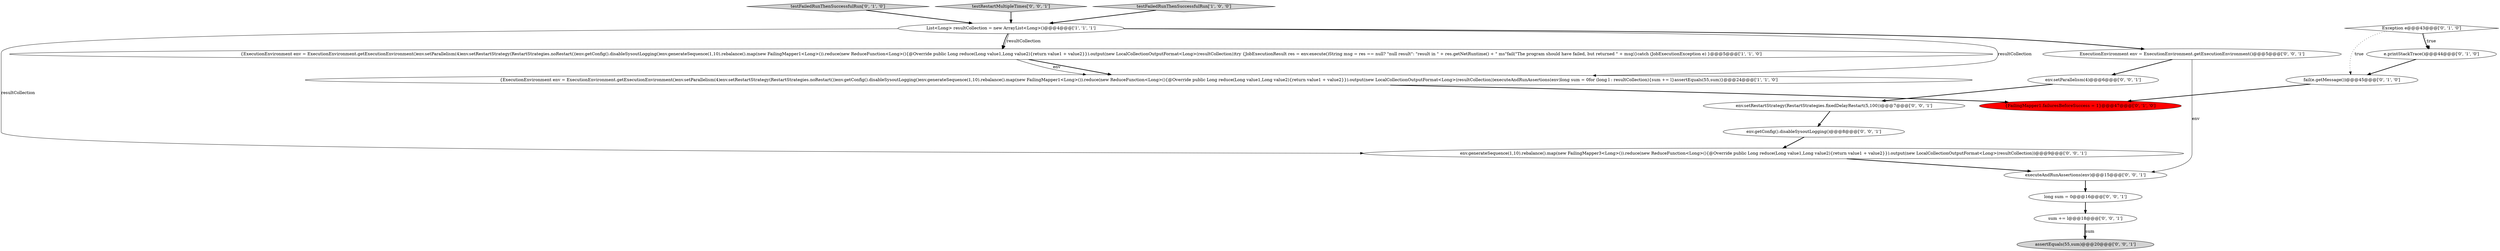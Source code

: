 digraph {
3 [style = filled, label = "{ExecutionEnvironment env = ExecutionEnvironment.getExecutionEnvironment()env.setParallelism(4)env.setRestartStrategy(RestartStrategies.noRestart())env.getConfig().disableSysoutLogging()env.generateSequence(1,10).rebalance().map(new FailingMapper1<Long>()).reduce(new ReduceFunction<Long>(){@Override public Long reduce(Long value1,Long value2){return value1 + value2}}).output(new LocalCollectionOutputFormat<Long>(resultCollection))executeAndRunAssertions(env)long sum = 0for (long l : resultCollection){sum += l}assertEquals(55,sum)}@@@24@@@['1', '1', '0']", fillcolor = white, shape = ellipse image = "AAA0AAABBB1BBB"];
14 [style = filled, label = "env.setParallelism(4)@@@6@@@['0', '0', '1']", fillcolor = white, shape = ellipse image = "AAA0AAABBB3BBB"];
11 [style = filled, label = "executeAndRunAssertions(env)@@@15@@@['0', '0', '1']", fillcolor = white, shape = ellipse image = "AAA0AAABBB3BBB"];
10 [style = filled, label = "env.setRestartStrategy(RestartStrategies.fixedDelayRestart(5,100))@@@7@@@['0', '0', '1']", fillcolor = white, shape = ellipse image = "AAA0AAABBB3BBB"];
9 [style = filled, label = "env.generateSequence(1,10).rebalance().map(new FailingMapper3<Long>()).reduce(new ReduceFunction<Long>(){@Override public Long reduce(Long value1,Long value2){return value1 + value2}}).output(new LocalCollectionOutputFormat<Long>(resultCollection))@@@9@@@['0', '0', '1']", fillcolor = white, shape = ellipse image = "AAA0AAABBB3BBB"];
8 [style = filled, label = "{FailingMapper1.failuresBeforeSuccess = 1}@@@47@@@['0', '1', '0']", fillcolor = red, shape = ellipse image = "AAA1AAABBB2BBB"];
0 [style = filled, label = "{ExecutionEnvironment env = ExecutionEnvironment.getExecutionEnvironment()env.setParallelism(4)env.setRestartStrategy(RestartStrategies.noRestart())env.getConfig().disableSysoutLogging()env.generateSequence(1,10).rebalance().map(new FailingMapper1<Long>()).reduce(new ReduceFunction<Long>(){@Override public Long reduce(Long value1,Long value2){return value1 + value2}}).output(new LocalCollectionOutputFormat<Long>(resultCollection))try {JobExecutionResult res = env.execute()String msg = res == null? \"null result\": \"result in \" + res.getNetRuntime() + \" ms\"fail(\"The program should have failed, but returned \" + msg)}catch (JobExecutionException e) }@@@5@@@['1', '1', '0']", fillcolor = white, shape = ellipse image = "AAA0AAABBB1BBB"];
16 [style = filled, label = "env.getConfig().disableSysoutLogging()@@@8@@@['0', '0', '1']", fillcolor = white, shape = ellipse image = "AAA0AAABBB3BBB"];
7 [style = filled, label = "e.printStackTrace()@@@44@@@['0', '1', '0']", fillcolor = white, shape = ellipse image = "AAA0AAABBB2BBB"];
5 [style = filled, label = "fail(e.getMessage())@@@45@@@['0', '1', '0']", fillcolor = white, shape = ellipse image = "AAA0AAABBB2BBB"];
17 [style = filled, label = "ExecutionEnvironment env = ExecutionEnvironment.getExecutionEnvironment()@@@5@@@['0', '0', '1']", fillcolor = white, shape = ellipse image = "AAA0AAABBB3BBB"];
2 [style = filled, label = "List<Long> resultCollection = new ArrayList<Long>()@@@4@@@['1', '1', '1']", fillcolor = white, shape = ellipse image = "AAA0AAABBB1BBB"];
6 [style = filled, label = "testFailedRunThenSuccessfulRun['0', '1', '0']", fillcolor = lightgray, shape = diamond image = "AAA0AAABBB2BBB"];
18 [style = filled, label = "long sum = 0@@@16@@@['0', '0', '1']", fillcolor = white, shape = ellipse image = "AAA0AAABBB3BBB"];
15 [style = filled, label = "assertEquals(55,sum)@@@20@@@['0', '0', '1']", fillcolor = lightgray, shape = ellipse image = "AAA0AAABBB3BBB"];
13 [style = filled, label = "testRestartMultipleTimes['0', '0', '1']", fillcolor = lightgray, shape = diamond image = "AAA0AAABBB3BBB"];
1 [style = filled, label = "testFailedRunThenSuccessfulRun['1', '0', '0']", fillcolor = lightgray, shape = diamond image = "AAA0AAABBB1BBB"];
12 [style = filled, label = "sum += l@@@18@@@['0', '0', '1']", fillcolor = white, shape = ellipse image = "AAA0AAABBB3BBB"];
4 [style = filled, label = "Exception e@@@43@@@['0', '1', '0']", fillcolor = white, shape = diamond image = "AAA0AAABBB2BBB"];
2->17 [style = bold, label=""];
0->3 [style = bold, label=""];
4->5 [style = dotted, label="true"];
5->8 [style = bold, label=""];
2->0 [style = solid, label="resultCollection"];
9->11 [style = bold, label=""];
12->15 [style = bold, label=""];
18->12 [style = bold, label=""];
14->10 [style = bold, label=""];
4->7 [style = dotted, label="true"];
11->18 [style = bold, label=""];
4->7 [style = bold, label=""];
2->9 [style = solid, label="resultCollection"];
6->2 [style = bold, label=""];
7->5 [style = bold, label=""];
2->0 [style = bold, label=""];
10->16 [style = bold, label=""];
17->14 [style = bold, label=""];
3->8 [style = bold, label=""];
0->3 [style = solid, label="env"];
17->11 [style = solid, label="env"];
1->2 [style = bold, label=""];
2->3 [style = solid, label="resultCollection"];
16->9 [style = bold, label=""];
12->15 [style = solid, label="sum"];
13->2 [style = bold, label=""];
}
